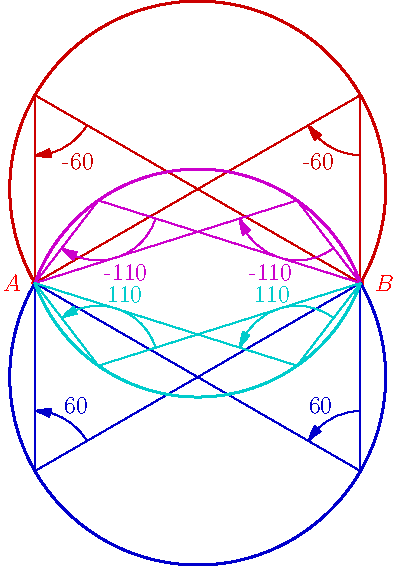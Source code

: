 import geometry; size(7cm,0);
point A=(-1,0), B=(1,0);
dot("$A$", A, 2W, red); dot("$B$", B, 2E, red);

real[] angles=new real[] {60, 110, -60, -110};
pen[] p=new pen[] {red, blue+red, blue, cyan};
int i=0;

for(real a:angles) {
  arc arcsubtended=arcsubtended(A,B,a);
  draw(arcsubtended, bp+0.8*p[i]);
  for (int j=0; j < 2; ++j) {
    point M=relpoint(arcsubtended, 0.25+0.5*j);
    draw(A--M--B, 0.8*p[i]);
    real gle=degrees(B-M)-degrees(A-M);
    markangle(Label(format("%0g",-gle),UnFill),
              B, M, A, radius=sgn(-gle)*30, Arrow, 0.8*p[i]); }
  ++i; }
